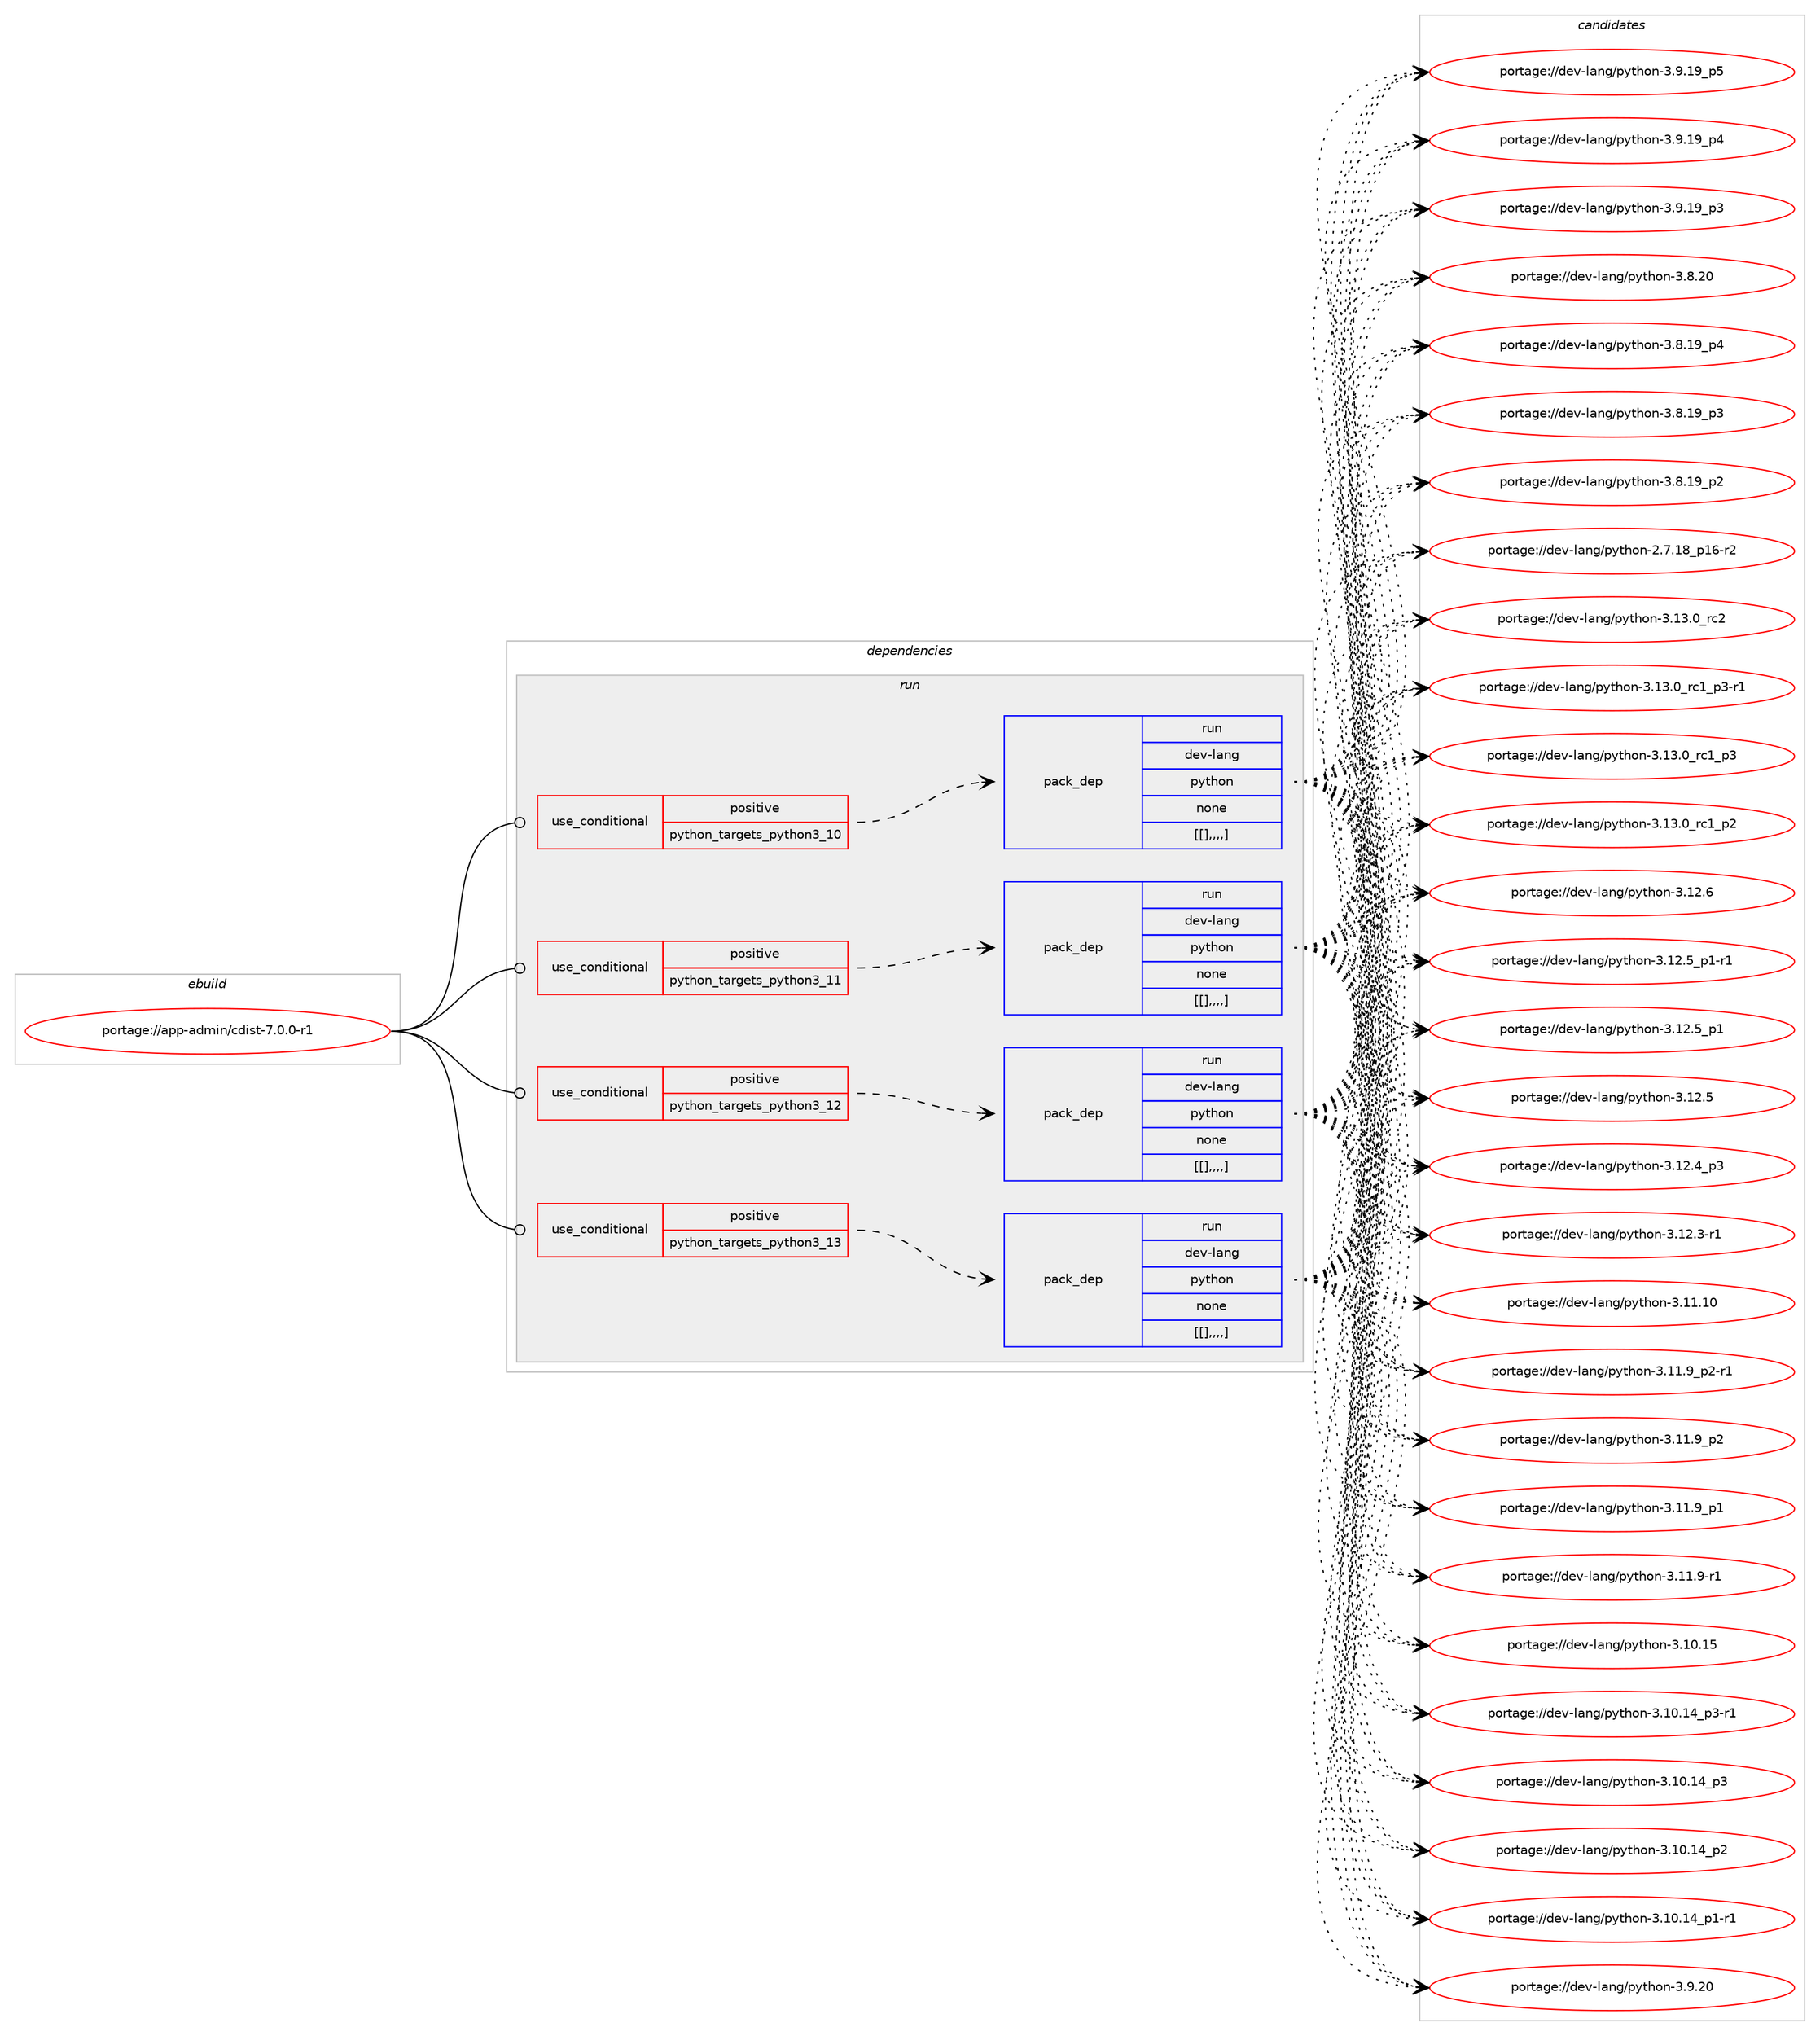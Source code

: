 digraph prolog {

# *************
# Graph options
# *************

newrank=true;
concentrate=true;
compound=true;
graph [rankdir=LR,fontname=Helvetica,fontsize=10,ranksep=1.5];#, ranksep=2.5, nodesep=0.2];
edge  [arrowhead=vee];
node  [fontname=Helvetica,fontsize=10];

# **********
# The ebuild
# **********

subgraph cluster_leftcol {
color=gray;
label=<<i>ebuild</i>>;
id [label="portage://app-admin/cdist-7.0.0-r1", color=red, width=4, href="../app-admin/cdist-7.0.0-r1.svg"];
}

# ****************
# The dependencies
# ****************

subgraph cluster_midcol {
color=gray;
label=<<i>dependencies</i>>;
subgraph cluster_compile {
fillcolor="#eeeeee";
style=filled;
label=<<i>compile</i>>;
}
subgraph cluster_compileandrun {
fillcolor="#eeeeee";
style=filled;
label=<<i>compile and run</i>>;
}
subgraph cluster_run {
fillcolor="#eeeeee";
style=filled;
label=<<i>run</i>>;
subgraph cond378 {
dependency2008 [label=<<TABLE BORDER="0" CELLBORDER="1" CELLSPACING="0" CELLPADDING="4"><TR><TD ROWSPAN="3" CELLPADDING="10">use_conditional</TD></TR><TR><TD>positive</TD></TR><TR><TD>python_targets_python3_10</TD></TR></TABLE>>, shape=none, color=red];
subgraph pack1625 {
dependency2009 [label=<<TABLE BORDER="0" CELLBORDER="1" CELLSPACING="0" CELLPADDING="4" WIDTH="220"><TR><TD ROWSPAN="6" CELLPADDING="30">pack_dep</TD></TR><TR><TD WIDTH="110">run</TD></TR><TR><TD>dev-lang</TD></TR><TR><TD>python</TD></TR><TR><TD>none</TD></TR><TR><TD>[[],,,,]</TD></TR></TABLE>>, shape=none, color=blue];
}
dependency2008:e -> dependency2009:w [weight=20,style="dashed",arrowhead="vee"];
}
id:e -> dependency2008:w [weight=20,style="solid",arrowhead="odot"];
subgraph cond379 {
dependency2010 [label=<<TABLE BORDER="0" CELLBORDER="1" CELLSPACING="0" CELLPADDING="4"><TR><TD ROWSPAN="3" CELLPADDING="10">use_conditional</TD></TR><TR><TD>positive</TD></TR><TR><TD>python_targets_python3_11</TD></TR></TABLE>>, shape=none, color=red];
subgraph pack1626 {
dependency2011 [label=<<TABLE BORDER="0" CELLBORDER="1" CELLSPACING="0" CELLPADDING="4" WIDTH="220"><TR><TD ROWSPAN="6" CELLPADDING="30">pack_dep</TD></TR><TR><TD WIDTH="110">run</TD></TR><TR><TD>dev-lang</TD></TR><TR><TD>python</TD></TR><TR><TD>none</TD></TR><TR><TD>[[],,,,]</TD></TR></TABLE>>, shape=none, color=blue];
}
dependency2010:e -> dependency2011:w [weight=20,style="dashed",arrowhead="vee"];
}
id:e -> dependency2010:w [weight=20,style="solid",arrowhead="odot"];
subgraph cond380 {
dependency2012 [label=<<TABLE BORDER="0" CELLBORDER="1" CELLSPACING="0" CELLPADDING="4"><TR><TD ROWSPAN="3" CELLPADDING="10">use_conditional</TD></TR><TR><TD>positive</TD></TR><TR><TD>python_targets_python3_12</TD></TR></TABLE>>, shape=none, color=red];
subgraph pack1627 {
dependency2013 [label=<<TABLE BORDER="0" CELLBORDER="1" CELLSPACING="0" CELLPADDING="4" WIDTH="220"><TR><TD ROWSPAN="6" CELLPADDING="30">pack_dep</TD></TR><TR><TD WIDTH="110">run</TD></TR><TR><TD>dev-lang</TD></TR><TR><TD>python</TD></TR><TR><TD>none</TD></TR><TR><TD>[[],,,,]</TD></TR></TABLE>>, shape=none, color=blue];
}
dependency2012:e -> dependency2013:w [weight=20,style="dashed",arrowhead="vee"];
}
id:e -> dependency2012:w [weight=20,style="solid",arrowhead="odot"];
subgraph cond381 {
dependency2014 [label=<<TABLE BORDER="0" CELLBORDER="1" CELLSPACING="0" CELLPADDING="4"><TR><TD ROWSPAN="3" CELLPADDING="10">use_conditional</TD></TR><TR><TD>positive</TD></TR><TR><TD>python_targets_python3_13</TD></TR></TABLE>>, shape=none, color=red];
subgraph pack1628 {
dependency2015 [label=<<TABLE BORDER="0" CELLBORDER="1" CELLSPACING="0" CELLPADDING="4" WIDTH="220"><TR><TD ROWSPAN="6" CELLPADDING="30">pack_dep</TD></TR><TR><TD WIDTH="110">run</TD></TR><TR><TD>dev-lang</TD></TR><TR><TD>python</TD></TR><TR><TD>none</TD></TR><TR><TD>[[],,,,]</TD></TR></TABLE>>, shape=none, color=blue];
}
dependency2014:e -> dependency2015:w [weight=20,style="dashed",arrowhead="vee"];
}
id:e -> dependency2014:w [weight=20,style="solid",arrowhead="odot"];
}
}

# **************
# The candidates
# **************

subgraph cluster_choices {
rank=same;
color=gray;
label=<<i>candidates</i>>;

subgraph choice1625 {
color=black;
nodesep=1;
choice10010111845108971101034711212111610411111045514649514648951149950 [label="portage://dev-lang/python-3.13.0_rc2", color=red, width=4,href="../dev-lang/python-3.13.0_rc2.svg"];
choice1001011184510897110103471121211161041111104551464951464895114994995112514511449 [label="portage://dev-lang/python-3.13.0_rc1_p3-r1", color=red, width=4,href="../dev-lang/python-3.13.0_rc1_p3-r1.svg"];
choice100101118451089711010347112121116104111110455146495146489511499499511251 [label="portage://dev-lang/python-3.13.0_rc1_p3", color=red, width=4,href="../dev-lang/python-3.13.0_rc1_p3.svg"];
choice100101118451089711010347112121116104111110455146495146489511499499511250 [label="portage://dev-lang/python-3.13.0_rc1_p2", color=red, width=4,href="../dev-lang/python-3.13.0_rc1_p2.svg"];
choice10010111845108971101034711212111610411111045514649504654 [label="portage://dev-lang/python-3.12.6", color=red, width=4,href="../dev-lang/python-3.12.6.svg"];
choice1001011184510897110103471121211161041111104551464950465395112494511449 [label="portage://dev-lang/python-3.12.5_p1-r1", color=red, width=4,href="../dev-lang/python-3.12.5_p1-r1.svg"];
choice100101118451089711010347112121116104111110455146495046539511249 [label="portage://dev-lang/python-3.12.5_p1", color=red, width=4,href="../dev-lang/python-3.12.5_p1.svg"];
choice10010111845108971101034711212111610411111045514649504653 [label="portage://dev-lang/python-3.12.5", color=red, width=4,href="../dev-lang/python-3.12.5.svg"];
choice100101118451089711010347112121116104111110455146495046529511251 [label="portage://dev-lang/python-3.12.4_p3", color=red, width=4,href="../dev-lang/python-3.12.4_p3.svg"];
choice100101118451089711010347112121116104111110455146495046514511449 [label="portage://dev-lang/python-3.12.3-r1", color=red, width=4,href="../dev-lang/python-3.12.3-r1.svg"];
choice1001011184510897110103471121211161041111104551464949464948 [label="portage://dev-lang/python-3.11.10", color=red, width=4,href="../dev-lang/python-3.11.10.svg"];
choice1001011184510897110103471121211161041111104551464949465795112504511449 [label="portage://dev-lang/python-3.11.9_p2-r1", color=red, width=4,href="../dev-lang/python-3.11.9_p2-r1.svg"];
choice100101118451089711010347112121116104111110455146494946579511250 [label="portage://dev-lang/python-3.11.9_p2", color=red, width=4,href="../dev-lang/python-3.11.9_p2.svg"];
choice100101118451089711010347112121116104111110455146494946579511249 [label="portage://dev-lang/python-3.11.9_p1", color=red, width=4,href="../dev-lang/python-3.11.9_p1.svg"];
choice100101118451089711010347112121116104111110455146494946574511449 [label="portage://dev-lang/python-3.11.9-r1", color=red, width=4,href="../dev-lang/python-3.11.9-r1.svg"];
choice1001011184510897110103471121211161041111104551464948464953 [label="portage://dev-lang/python-3.10.15", color=red, width=4,href="../dev-lang/python-3.10.15.svg"];
choice100101118451089711010347112121116104111110455146494846495295112514511449 [label="portage://dev-lang/python-3.10.14_p3-r1", color=red, width=4,href="../dev-lang/python-3.10.14_p3-r1.svg"];
choice10010111845108971101034711212111610411111045514649484649529511251 [label="portage://dev-lang/python-3.10.14_p3", color=red, width=4,href="../dev-lang/python-3.10.14_p3.svg"];
choice10010111845108971101034711212111610411111045514649484649529511250 [label="portage://dev-lang/python-3.10.14_p2", color=red, width=4,href="../dev-lang/python-3.10.14_p2.svg"];
choice100101118451089711010347112121116104111110455146494846495295112494511449 [label="portage://dev-lang/python-3.10.14_p1-r1", color=red, width=4,href="../dev-lang/python-3.10.14_p1-r1.svg"];
choice10010111845108971101034711212111610411111045514657465048 [label="portage://dev-lang/python-3.9.20", color=red, width=4,href="../dev-lang/python-3.9.20.svg"];
choice100101118451089711010347112121116104111110455146574649579511253 [label="portage://dev-lang/python-3.9.19_p5", color=red, width=4,href="../dev-lang/python-3.9.19_p5.svg"];
choice100101118451089711010347112121116104111110455146574649579511252 [label="portage://dev-lang/python-3.9.19_p4", color=red, width=4,href="../dev-lang/python-3.9.19_p4.svg"];
choice100101118451089711010347112121116104111110455146574649579511251 [label="portage://dev-lang/python-3.9.19_p3", color=red, width=4,href="../dev-lang/python-3.9.19_p3.svg"];
choice10010111845108971101034711212111610411111045514656465048 [label="portage://dev-lang/python-3.8.20", color=red, width=4,href="../dev-lang/python-3.8.20.svg"];
choice100101118451089711010347112121116104111110455146564649579511252 [label="portage://dev-lang/python-3.8.19_p4", color=red, width=4,href="../dev-lang/python-3.8.19_p4.svg"];
choice100101118451089711010347112121116104111110455146564649579511251 [label="portage://dev-lang/python-3.8.19_p3", color=red, width=4,href="../dev-lang/python-3.8.19_p3.svg"];
choice100101118451089711010347112121116104111110455146564649579511250 [label="portage://dev-lang/python-3.8.19_p2", color=red, width=4,href="../dev-lang/python-3.8.19_p2.svg"];
choice100101118451089711010347112121116104111110455046554649569511249544511450 [label="portage://dev-lang/python-2.7.18_p16-r2", color=red, width=4,href="../dev-lang/python-2.7.18_p16-r2.svg"];
dependency2009:e -> choice10010111845108971101034711212111610411111045514649514648951149950:w [style=dotted,weight="100"];
dependency2009:e -> choice1001011184510897110103471121211161041111104551464951464895114994995112514511449:w [style=dotted,weight="100"];
dependency2009:e -> choice100101118451089711010347112121116104111110455146495146489511499499511251:w [style=dotted,weight="100"];
dependency2009:e -> choice100101118451089711010347112121116104111110455146495146489511499499511250:w [style=dotted,weight="100"];
dependency2009:e -> choice10010111845108971101034711212111610411111045514649504654:w [style=dotted,weight="100"];
dependency2009:e -> choice1001011184510897110103471121211161041111104551464950465395112494511449:w [style=dotted,weight="100"];
dependency2009:e -> choice100101118451089711010347112121116104111110455146495046539511249:w [style=dotted,weight="100"];
dependency2009:e -> choice10010111845108971101034711212111610411111045514649504653:w [style=dotted,weight="100"];
dependency2009:e -> choice100101118451089711010347112121116104111110455146495046529511251:w [style=dotted,weight="100"];
dependency2009:e -> choice100101118451089711010347112121116104111110455146495046514511449:w [style=dotted,weight="100"];
dependency2009:e -> choice1001011184510897110103471121211161041111104551464949464948:w [style=dotted,weight="100"];
dependency2009:e -> choice1001011184510897110103471121211161041111104551464949465795112504511449:w [style=dotted,weight="100"];
dependency2009:e -> choice100101118451089711010347112121116104111110455146494946579511250:w [style=dotted,weight="100"];
dependency2009:e -> choice100101118451089711010347112121116104111110455146494946579511249:w [style=dotted,weight="100"];
dependency2009:e -> choice100101118451089711010347112121116104111110455146494946574511449:w [style=dotted,weight="100"];
dependency2009:e -> choice1001011184510897110103471121211161041111104551464948464953:w [style=dotted,weight="100"];
dependency2009:e -> choice100101118451089711010347112121116104111110455146494846495295112514511449:w [style=dotted,weight="100"];
dependency2009:e -> choice10010111845108971101034711212111610411111045514649484649529511251:w [style=dotted,weight="100"];
dependency2009:e -> choice10010111845108971101034711212111610411111045514649484649529511250:w [style=dotted,weight="100"];
dependency2009:e -> choice100101118451089711010347112121116104111110455146494846495295112494511449:w [style=dotted,weight="100"];
dependency2009:e -> choice10010111845108971101034711212111610411111045514657465048:w [style=dotted,weight="100"];
dependency2009:e -> choice100101118451089711010347112121116104111110455146574649579511253:w [style=dotted,weight="100"];
dependency2009:e -> choice100101118451089711010347112121116104111110455146574649579511252:w [style=dotted,weight="100"];
dependency2009:e -> choice100101118451089711010347112121116104111110455146574649579511251:w [style=dotted,weight="100"];
dependency2009:e -> choice10010111845108971101034711212111610411111045514656465048:w [style=dotted,weight="100"];
dependency2009:e -> choice100101118451089711010347112121116104111110455146564649579511252:w [style=dotted,weight="100"];
dependency2009:e -> choice100101118451089711010347112121116104111110455146564649579511251:w [style=dotted,weight="100"];
dependency2009:e -> choice100101118451089711010347112121116104111110455146564649579511250:w [style=dotted,weight="100"];
dependency2009:e -> choice100101118451089711010347112121116104111110455046554649569511249544511450:w [style=dotted,weight="100"];
}
subgraph choice1626 {
color=black;
nodesep=1;
choice10010111845108971101034711212111610411111045514649514648951149950 [label="portage://dev-lang/python-3.13.0_rc2", color=red, width=4,href="../dev-lang/python-3.13.0_rc2.svg"];
choice1001011184510897110103471121211161041111104551464951464895114994995112514511449 [label="portage://dev-lang/python-3.13.0_rc1_p3-r1", color=red, width=4,href="../dev-lang/python-3.13.0_rc1_p3-r1.svg"];
choice100101118451089711010347112121116104111110455146495146489511499499511251 [label="portage://dev-lang/python-3.13.0_rc1_p3", color=red, width=4,href="../dev-lang/python-3.13.0_rc1_p3.svg"];
choice100101118451089711010347112121116104111110455146495146489511499499511250 [label="portage://dev-lang/python-3.13.0_rc1_p2", color=red, width=4,href="../dev-lang/python-3.13.0_rc1_p2.svg"];
choice10010111845108971101034711212111610411111045514649504654 [label="portage://dev-lang/python-3.12.6", color=red, width=4,href="../dev-lang/python-3.12.6.svg"];
choice1001011184510897110103471121211161041111104551464950465395112494511449 [label="portage://dev-lang/python-3.12.5_p1-r1", color=red, width=4,href="../dev-lang/python-3.12.5_p1-r1.svg"];
choice100101118451089711010347112121116104111110455146495046539511249 [label="portage://dev-lang/python-3.12.5_p1", color=red, width=4,href="../dev-lang/python-3.12.5_p1.svg"];
choice10010111845108971101034711212111610411111045514649504653 [label="portage://dev-lang/python-3.12.5", color=red, width=4,href="../dev-lang/python-3.12.5.svg"];
choice100101118451089711010347112121116104111110455146495046529511251 [label="portage://dev-lang/python-3.12.4_p3", color=red, width=4,href="../dev-lang/python-3.12.4_p3.svg"];
choice100101118451089711010347112121116104111110455146495046514511449 [label="portage://dev-lang/python-3.12.3-r1", color=red, width=4,href="../dev-lang/python-3.12.3-r1.svg"];
choice1001011184510897110103471121211161041111104551464949464948 [label="portage://dev-lang/python-3.11.10", color=red, width=4,href="../dev-lang/python-3.11.10.svg"];
choice1001011184510897110103471121211161041111104551464949465795112504511449 [label="portage://dev-lang/python-3.11.9_p2-r1", color=red, width=4,href="../dev-lang/python-3.11.9_p2-r1.svg"];
choice100101118451089711010347112121116104111110455146494946579511250 [label="portage://dev-lang/python-3.11.9_p2", color=red, width=4,href="../dev-lang/python-3.11.9_p2.svg"];
choice100101118451089711010347112121116104111110455146494946579511249 [label="portage://dev-lang/python-3.11.9_p1", color=red, width=4,href="../dev-lang/python-3.11.9_p1.svg"];
choice100101118451089711010347112121116104111110455146494946574511449 [label="portage://dev-lang/python-3.11.9-r1", color=red, width=4,href="../dev-lang/python-3.11.9-r1.svg"];
choice1001011184510897110103471121211161041111104551464948464953 [label="portage://dev-lang/python-3.10.15", color=red, width=4,href="../dev-lang/python-3.10.15.svg"];
choice100101118451089711010347112121116104111110455146494846495295112514511449 [label="portage://dev-lang/python-3.10.14_p3-r1", color=red, width=4,href="../dev-lang/python-3.10.14_p3-r1.svg"];
choice10010111845108971101034711212111610411111045514649484649529511251 [label="portage://dev-lang/python-3.10.14_p3", color=red, width=4,href="../dev-lang/python-3.10.14_p3.svg"];
choice10010111845108971101034711212111610411111045514649484649529511250 [label="portage://dev-lang/python-3.10.14_p2", color=red, width=4,href="../dev-lang/python-3.10.14_p2.svg"];
choice100101118451089711010347112121116104111110455146494846495295112494511449 [label="portage://dev-lang/python-3.10.14_p1-r1", color=red, width=4,href="../dev-lang/python-3.10.14_p1-r1.svg"];
choice10010111845108971101034711212111610411111045514657465048 [label="portage://dev-lang/python-3.9.20", color=red, width=4,href="../dev-lang/python-3.9.20.svg"];
choice100101118451089711010347112121116104111110455146574649579511253 [label="portage://dev-lang/python-3.9.19_p5", color=red, width=4,href="../dev-lang/python-3.9.19_p5.svg"];
choice100101118451089711010347112121116104111110455146574649579511252 [label="portage://dev-lang/python-3.9.19_p4", color=red, width=4,href="../dev-lang/python-3.9.19_p4.svg"];
choice100101118451089711010347112121116104111110455146574649579511251 [label="portage://dev-lang/python-3.9.19_p3", color=red, width=4,href="../dev-lang/python-3.9.19_p3.svg"];
choice10010111845108971101034711212111610411111045514656465048 [label="portage://dev-lang/python-3.8.20", color=red, width=4,href="../dev-lang/python-3.8.20.svg"];
choice100101118451089711010347112121116104111110455146564649579511252 [label="portage://dev-lang/python-3.8.19_p4", color=red, width=4,href="../dev-lang/python-3.8.19_p4.svg"];
choice100101118451089711010347112121116104111110455146564649579511251 [label="portage://dev-lang/python-3.8.19_p3", color=red, width=4,href="../dev-lang/python-3.8.19_p3.svg"];
choice100101118451089711010347112121116104111110455146564649579511250 [label="portage://dev-lang/python-3.8.19_p2", color=red, width=4,href="../dev-lang/python-3.8.19_p2.svg"];
choice100101118451089711010347112121116104111110455046554649569511249544511450 [label="portage://dev-lang/python-2.7.18_p16-r2", color=red, width=4,href="../dev-lang/python-2.7.18_p16-r2.svg"];
dependency2011:e -> choice10010111845108971101034711212111610411111045514649514648951149950:w [style=dotted,weight="100"];
dependency2011:e -> choice1001011184510897110103471121211161041111104551464951464895114994995112514511449:w [style=dotted,weight="100"];
dependency2011:e -> choice100101118451089711010347112121116104111110455146495146489511499499511251:w [style=dotted,weight="100"];
dependency2011:e -> choice100101118451089711010347112121116104111110455146495146489511499499511250:w [style=dotted,weight="100"];
dependency2011:e -> choice10010111845108971101034711212111610411111045514649504654:w [style=dotted,weight="100"];
dependency2011:e -> choice1001011184510897110103471121211161041111104551464950465395112494511449:w [style=dotted,weight="100"];
dependency2011:e -> choice100101118451089711010347112121116104111110455146495046539511249:w [style=dotted,weight="100"];
dependency2011:e -> choice10010111845108971101034711212111610411111045514649504653:w [style=dotted,weight="100"];
dependency2011:e -> choice100101118451089711010347112121116104111110455146495046529511251:w [style=dotted,weight="100"];
dependency2011:e -> choice100101118451089711010347112121116104111110455146495046514511449:w [style=dotted,weight="100"];
dependency2011:e -> choice1001011184510897110103471121211161041111104551464949464948:w [style=dotted,weight="100"];
dependency2011:e -> choice1001011184510897110103471121211161041111104551464949465795112504511449:w [style=dotted,weight="100"];
dependency2011:e -> choice100101118451089711010347112121116104111110455146494946579511250:w [style=dotted,weight="100"];
dependency2011:e -> choice100101118451089711010347112121116104111110455146494946579511249:w [style=dotted,weight="100"];
dependency2011:e -> choice100101118451089711010347112121116104111110455146494946574511449:w [style=dotted,weight="100"];
dependency2011:e -> choice1001011184510897110103471121211161041111104551464948464953:w [style=dotted,weight="100"];
dependency2011:e -> choice100101118451089711010347112121116104111110455146494846495295112514511449:w [style=dotted,weight="100"];
dependency2011:e -> choice10010111845108971101034711212111610411111045514649484649529511251:w [style=dotted,weight="100"];
dependency2011:e -> choice10010111845108971101034711212111610411111045514649484649529511250:w [style=dotted,weight="100"];
dependency2011:e -> choice100101118451089711010347112121116104111110455146494846495295112494511449:w [style=dotted,weight="100"];
dependency2011:e -> choice10010111845108971101034711212111610411111045514657465048:w [style=dotted,weight="100"];
dependency2011:e -> choice100101118451089711010347112121116104111110455146574649579511253:w [style=dotted,weight="100"];
dependency2011:e -> choice100101118451089711010347112121116104111110455146574649579511252:w [style=dotted,weight="100"];
dependency2011:e -> choice100101118451089711010347112121116104111110455146574649579511251:w [style=dotted,weight="100"];
dependency2011:e -> choice10010111845108971101034711212111610411111045514656465048:w [style=dotted,weight="100"];
dependency2011:e -> choice100101118451089711010347112121116104111110455146564649579511252:w [style=dotted,weight="100"];
dependency2011:e -> choice100101118451089711010347112121116104111110455146564649579511251:w [style=dotted,weight="100"];
dependency2011:e -> choice100101118451089711010347112121116104111110455146564649579511250:w [style=dotted,weight="100"];
dependency2011:e -> choice100101118451089711010347112121116104111110455046554649569511249544511450:w [style=dotted,weight="100"];
}
subgraph choice1627 {
color=black;
nodesep=1;
choice10010111845108971101034711212111610411111045514649514648951149950 [label="portage://dev-lang/python-3.13.0_rc2", color=red, width=4,href="../dev-lang/python-3.13.0_rc2.svg"];
choice1001011184510897110103471121211161041111104551464951464895114994995112514511449 [label="portage://dev-lang/python-3.13.0_rc1_p3-r1", color=red, width=4,href="../dev-lang/python-3.13.0_rc1_p3-r1.svg"];
choice100101118451089711010347112121116104111110455146495146489511499499511251 [label="portage://dev-lang/python-3.13.0_rc1_p3", color=red, width=4,href="../dev-lang/python-3.13.0_rc1_p3.svg"];
choice100101118451089711010347112121116104111110455146495146489511499499511250 [label="portage://dev-lang/python-3.13.0_rc1_p2", color=red, width=4,href="../dev-lang/python-3.13.0_rc1_p2.svg"];
choice10010111845108971101034711212111610411111045514649504654 [label="portage://dev-lang/python-3.12.6", color=red, width=4,href="../dev-lang/python-3.12.6.svg"];
choice1001011184510897110103471121211161041111104551464950465395112494511449 [label="portage://dev-lang/python-3.12.5_p1-r1", color=red, width=4,href="../dev-lang/python-3.12.5_p1-r1.svg"];
choice100101118451089711010347112121116104111110455146495046539511249 [label="portage://dev-lang/python-3.12.5_p1", color=red, width=4,href="../dev-lang/python-3.12.5_p1.svg"];
choice10010111845108971101034711212111610411111045514649504653 [label="portage://dev-lang/python-3.12.5", color=red, width=4,href="../dev-lang/python-3.12.5.svg"];
choice100101118451089711010347112121116104111110455146495046529511251 [label="portage://dev-lang/python-3.12.4_p3", color=red, width=4,href="../dev-lang/python-3.12.4_p3.svg"];
choice100101118451089711010347112121116104111110455146495046514511449 [label="portage://dev-lang/python-3.12.3-r1", color=red, width=4,href="../dev-lang/python-3.12.3-r1.svg"];
choice1001011184510897110103471121211161041111104551464949464948 [label="portage://dev-lang/python-3.11.10", color=red, width=4,href="../dev-lang/python-3.11.10.svg"];
choice1001011184510897110103471121211161041111104551464949465795112504511449 [label="portage://dev-lang/python-3.11.9_p2-r1", color=red, width=4,href="../dev-lang/python-3.11.9_p2-r1.svg"];
choice100101118451089711010347112121116104111110455146494946579511250 [label="portage://dev-lang/python-3.11.9_p2", color=red, width=4,href="../dev-lang/python-3.11.9_p2.svg"];
choice100101118451089711010347112121116104111110455146494946579511249 [label="portage://dev-lang/python-3.11.9_p1", color=red, width=4,href="../dev-lang/python-3.11.9_p1.svg"];
choice100101118451089711010347112121116104111110455146494946574511449 [label="portage://dev-lang/python-3.11.9-r1", color=red, width=4,href="../dev-lang/python-3.11.9-r1.svg"];
choice1001011184510897110103471121211161041111104551464948464953 [label="portage://dev-lang/python-3.10.15", color=red, width=4,href="../dev-lang/python-3.10.15.svg"];
choice100101118451089711010347112121116104111110455146494846495295112514511449 [label="portage://dev-lang/python-3.10.14_p3-r1", color=red, width=4,href="../dev-lang/python-3.10.14_p3-r1.svg"];
choice10010111845108971101034711212111610411111045514649484649529511251 [label="portage://dev-lang/python-3.10.14_p3", color=red, width=4,href="../dev-lang/python-3.10.14_p3.svg"];
choice10010111845108971101034711212111610411111045514649484649529511250 [label="portage://dev-lang/python-3.10.14_p2", color=red, width=4,href="../dev-lang/python-3.10.14_p2.svg"];
choice100101118451089711010347112121116104111110455146494846495295112494511449 [label="portage://dev-lang/python-3.10.14_p1-r1", color=red, width=4,href="../dev-lang/python-3.10.14_p1-r1.svg"];
choice10010111845108971101034711212111610411111045514657465048 [label="portage://dev-lang/python-3.9.20", color=red, width=4,href="../dev-lang/python-3.9.20.svg"];
choice100101118451089711010347112121116104111110455146574649579511253 [label="portage://dev-lang/python-3.9.19_p5", color=red, width=4,href="../dev-lang/python-3.9.19_p5.svg"];
choice100101118451089711010347112121116104111110455146574649579511252 [label="portage://dev-lang/python-3.9.19_p4", color=red, width=4,href="../dev-lang/python-3.9.19_p4.svg"];
choice100101118451089711010347112121116104111110455146574649579511251 [label="portage://dev-lang/python-3.9.19_p3", color=red, width=4,href="../dev-lang/python-3.9.19_p3.svg"];
choice10010111845108971101034711212111610411111045514656465048 [label="portage://dev-lang/python-3.8.20", color=red, width=4,href="../dev-lang/python-3.8.20.svg"];
choice100101118451089711010347112121116104111110455146564649579511252 [label="portage://dev-lang/python-3.8.19_p4", color=red, width=4,href="../dev-lang/python-3.8.19_p4.svg"];
choice100101118451089711010347112121116104111110455146564649579511251 [label="portage://dev-lang/python-3.8.19_p3", color=red, width=4,href="../dev-lang/python-3.8.19_p3.svg"];
choice100101118451089711010347112121116104111110455146564649579511250 [label="portage://dev-lang/python-3.8.19_p2", color=red, width=4,href="../dev-lang/python-3.8.19_p2.svg"];
choice100101118451089711010347112121116104111110455046554649569511249544511450 [label="portage://dev-lang/python-2.7.18_p16-r2", color=red, width=4,href="../dev-lang/python-2.7.18_p16-r2.svg"];
dependency2013:e -> choice10010111845108971101034711212111610411111045514649514648951149950:w [style=dotted,weight="100"];
dependency2013:e -> choice1001011184510897110103471121211161041111104551464951464895114994995112514511449:w [style=dotted,weight="100"];
dependency2013:e -> choice100101118451089711010347112121116104111110455146495146489511499499511251:w [style=dotted,weight="100"];
dependency2013:e -> choice100101118451089711010347112121116104111110455146495146489511499499511250:w [style=dotted,weight="100"];
dependency2013:e -> choice10010111845108971101034711212111610411111045514649504654:w [style=dotted,weight="100"];
dependency2013:e -> choice1001011184510897110103471121211161041111104551464950465395112494511449:w [style=dotted,weight="100"];
dependency2013:e -> choice100101118451089711010347112121116104111110455146495046539511249:w [style=dotted,weight="100"];
dependency2013:e -> choice10010111845108971101034711212111610411111045514649504653:w [style=dotted,weight="100"];
dependency2013:e -> choice100101118451089711010347112121116104111110455146495046529511251:w [style=dotted,weight="100"];
dependency2013:e -> choice100101118451089711010347112121116104111110455146495046514511449:w [style=dotted,weight="100"];
dependency2013:e -> choice1001011184510897110103471121211161041111104551464949464948:w [style=dotted,weight="100"];
dependency2013:e -> choice1001011184510897110103471121211161041111104551464949465795112504511449:w [style=dotted,weight="100"];
dependency2013:e -> choice100101118451089711010347112121116104111110455146494946579511250:w [style=dotted,weight="100"];
dependency2013:e -> choice100101118451089711010347112121116104111110455146494946579511249:w [style=dotted,weight="100"];
dependency2013:e -> choice100101118451089711010347112121116104111110455146494946574511449:w [style=dotted,weight="100"];
dependency2013:e -> choice1001011184510897110103471121211161041111104551464948464953:w [style=dotted,weight="100"];
dependency2013:e -> choice100101118451089711010347112121116104111110455146494846495295112514511449:w [style=dotted,weight="100"];
dependency2013:e -> choice10010111845108971101034711212111610411111045514649484649529511251:w [style=dotted,weight="100"];
dependency2013:e -> choice10010111845108971101034711212111610411111045514649484649529511250:w [style=dotted,weight="100"];
dependency2013:e -> choice100101118451089711010347112121116104111110455146494846495295112494511449:w [style=dotted,weight="100"];
dependency2013:e -> choice10010111845108971101034711212111610411111045514657465048:w [style=dotted,weight="100"];
dependency2013:e -> choice100101118451089711010347112121116104111110455146574649579511253:w [style=dotted,weight="100"];
dependency2013:e -> choice100101118451089711010347112121116104111110455146574649579511252:w [style=dotted,weight="100"];
dependency2013:e -> choice100101118451089711010347112121116104111110455146574649579511251:w [style=dotted,weight="100"];
dependency2013:e -> choice10010111845108971101034711212111610411111045514656465048:w [style=dotted,weight="100"];
dependency2013:e -> choice100101118451089711010347112121116104111110455146564649579511252:w [style=dotted,weight="100"];
dependency2013:e -> choice100101118451089711010347112121116104111110455146564649579511251:w [style=dotted,weight="100"];
dependency2013:e -> choice100101118451089711010347112121116104111110455146564649579511250:w [style=dotted,weight="100"];
dependency2013:e -> choice100101118451089711010347112121116104111110455046554649569511249544511450:w [style=dotted,weight="100"];
}
subgraph choice1628 {
color=black;
nodesep=1;
choice10010111845108971101034711212111610411111045514649514648951149950 [label="portage://dev-lang/python-3.13.0_rc2", color=red, width=4,href="../dev-lang/python-3.13.0_rc2.svg"];
choice1001011184510897110103471121211161041111104551464951464895114994995112514511449 [label="portage://dev-lang/python-3.13.0_rc1_p3-r1", color=red, width=4,href="../dev-lang/python-3.13.0_rc1_p3-r1.svg"];
choice100101118451089711010347112121116104111110455146495146489511499499511251 [label="portage://dev-lang/python-3.13.0_rc1_p3", color=red, width=4,href="../dev-lang/python-3.13.0_rc1_p3.svg"];
choice100101118451089711010347112121116104111110455146495146489511499499511250 [label="portage://dev-lang/python-3.13.0_rc1_p2", color=red, width=4,href="../dev-lang/python-3.13.0_rc1_p2.svg"];
choice10010111845108971101034711212111610411111045514649504654 [label="portage://dev-lang/python-3.12.6", color=red, width=4,href="../dev-lang/python-3.12.6.svg"];
choice1001011184510897110103471121211161041111104551464950465395112494511449 [label="portage://dev-lang/python-3.12.5_p1-r1", color=red, width=4,href="../dev-lang/python-3.12.5_p1-r1.svg"];
choice100101118451089711010347112121116104111110455146495046539511249 [label="portage://dev-lang/python-3.12.5_p1", color=red, width=4,href="../dev-lang/python-3.12.5_p1.svg"];
choice10010111845108971101034711212111610411111045514649504653 [label="portage://dev-lang/python-3.12.5", color=red, width=4,href="../dev-lang/python-3.12.5.svg"];
choice100101118451089711010347112121116104111110455146495046529511251 [label="portage://dev-lang/python-3.12.4_p3", color=red, width=4,href="../dev-lang/python-3.12.4_p3.svg"];
choice100101118451089711010347112121116104111110455146495046514511449 [label="portage://dev-lang/python-3.12.3-r1", color=red, width=4,href="../dev-lang/python-3.12.3-r1.svg"];
choice1001011184510897110103471121211161041111104551464949464948 [label="portage://dev-lang/python-3.11.10", color=red, width=4,href="../dev-lang/python-3.11.10.svg"];
choice1001011184510897110103471121211161041111104551464949465795112504511449 [label="portage://dev-lang/python-3.11.9_p2-r1", color=red, width=4,href="../dev-lang/python-3.11.9_p2-r1.svg"];
choice100101118451089711010347112121116104111110455146494946579511250 [label="portage://dev-lang/python-3.11.9_p2", color=red, width=4,href="../dev-lang/python-3.11.9_p2.svg"];
choice100101118451089711010347112121116104111110455146494946579511249 [label="portage://dev-lang/python-3.11.9_p1", color=red, width=4,href="../dev-lang/python-3.11.9_p1.svg"];
choice100101118451089711010347112121116104111110455146494946574511449 [label="portage://dev-lang/python-3.11.9-r1", color=red, width=4,href="../dev-lang/python-3.11.9-r1.svg"];
choice1001011184510897110103471121211161041111104551464948464953 [label="portage://dev-lang/python-3.10.15", color=red, width=4,href="../dev-lang/python-3.10.15.svg"];
choice100101118451089711010347112121116104111110455146494846495295112514511449 [label="portage://dev-lang/python-3.10.14_p3-r1", color=red, width=4,href="../dev-lang/python-3.10.14_p3-r1.svg"];
choice10010111845108971101034711212111610411111045514649484649529511251 [label="portage://dev-lang/python-3.10.14_p3", color=red, width=4,href="../dev-lang/python-3.10.14_p3.svg"];
choice10010111845108971101034711212111610411111045514649484649529511250 [label="portage://dev-lang/python-3.10.14_p2", color=red, width=4,href="../dev-lang/python-3.10.14_p2.svg"];
choice100101118451089711010347112121116104111110455146494846495295112494511449 [label="portage://dev-lang/python-3.10.14_p1-r1", color=red, width=4,href="../dev-lang/python-3.10.14_p1-r1.svg"];
choice10010111845108971101034711212111610411111045514657465048 [label="portage://dev-lang/python-3.9.20", color=red, width=4,href="../dev-lang/python-3.9.20.svg"];
choice100101118451089711010347112121116104111110455146574649579511253 [label="portage://dev-lang/python-3.9.19_p5", color=red, width=4,href="../dev-lang/python-3.9.19_p5.svg"];
choice100101118451089711010347112121116104111110455146574649579511252 [label="portage://dev-lang/python-3.9.19_p4", color=red, width=4,href="../dev-lang/python-3.9.19_p4.svg"];
choice100101118451089711010347112121116104111110455146574649579511251 [label="portage://dev-lang/python-3.9.19_p3", color=red, width=4,href="../dev-lang/python-3.9.19_p3.svg"];
choice10010111845108971101034711212111610411111045514656465048 [label="portage://dev-lang/python-3.8.20", color=red, width=4,href="../dev-lang/python-3.8.20.svg"];
choice100101118451089711010347112121116104111110455146564649579511252 [label="portage://dev-lang/python-3.8.19_p4", color=red, width=4,href="../dev-lang/python-3.8.19_p4.svg"];
choice100101118451089711010347112121116104111110455146564649579511251 [label="portage://dev-lang/python-3.8.19_p3", color=red, width=4,href="../dev-lang/python-3.8.19_p3.svg"];
choice100101118451089711010347112121116104111110455146564649579511250 [label="portage://dev-lang/python-3.8.19_p2", color=red, width=4,href="../dev-lang/python-3.8.19_p2.svg"];
choice100101118451089711010347112121116104111110455046554649569511249544511450 [label="portage://dev-lang/python-2.7.18_p16-r2", color=red, width=4,href="../dev-lang/python-2.7.18_p16-r2.svg"];
dependency2015:e -> choice10010111845108971101034711212111610411111045514649514648951149950:w [style=dotted,weight="100"];
dependency2015:e -> choice1001011184510897110103471121211161041111104551464951464895114994995112514511449:w [style=dotted,weight="100"];
dependency2015:e -> choice100101118451089711010347112121116104111110455146495146489511499499511251:w [style=dotted,weight="100"];
dependency2015:e -> choice100101118451089711010347112121116104111110455146495146489511499499511250:w [style=dotted,weight="100"];
dependency2015:e -> choice10010111845108971101034711212111610411111045514649504654:w [style=dotted,weight="100"];
dependency2015:e -> choice1001011184510897110103471121211161041111104551464950465395112494511449:w [style=dotted,weight="100"];
dependency2015:e -> choice100101118451089711010347112121116104111110455146495046539511249:w [style=dotted,weight="100"];
dependency2015:e -> choice10010111845108971101034711212111610411111045514649504653:w [style=dotted,weight="100"];
dependency2015:e -> choice100101118451089711010347112121116104111110455146495046529511251:w [style=dotted,weight="100"];
dependency2015:e -> choice100101118451089711010347112121116104111110455146495046514511449:w [style=dotted,weight="100"];
dependency2015:e -> choice1001011184510897110103471121211161041111104551464949464948:w [style=dotted,weight="100"];
dependency2015:e -> choice1001011184510897110103471121211161041111104551464949465795112504511449:w [style=dotted,weight="100"];
dependency2015:e -> choice100101118451089711010347112121116104111110455146494946579511250:w [style=dotted,weight="100"];
dependency2015:e -> choice100101118451089711010347112121116104111110455146494946579511249:w [style=dotted,weight="100"];
dependency2015:e -> choice100101118451089711010347112121116104111110455146494946574511449:w [style=dotted,weight="100"];
dependency2015:e -> choice1001011184510897110103471121211161041111104551464948464953:w [style=dotted,weight="100"];
dependency2015:e -> choice100101118451089711010347112121116104111110455146494846495295112514511449:w [style=dotted,weight="100"];
dependency2015:e -> choice10010111845108971101034711212111610411111045514649484649529511251:w [style=dotted,weight="100"];
dependency2015:e -> choice10010111845108971101034711212111610411111045514649484649529511250:w [style=dotted,weight="100"];
dependency2015:e -> choice100101118451089711010347112121116104111110455146494846495295112494511449:w [style=dotted,weight="100"];
dependency2015:e -> choice10010111845108971101034711212111610411111045514657465048:w [style=dotted,weight="100"];
dependency2015:e -> choice100101118451089711010347112121116104111110455146574649579511253:w [style=dotted,weight="100"];
dependency2015:e -> choice100101118451089711010347112121116104111110455146574649579511252:w [style=dotted,weight="100"];
dependency2015:e -> choice100101118451089711010347112121116104111110455146574649579511251:w [style=dotted,weight="100"];
dependency2015:e -> choice10010111845108971101034711212111610411111045514656465048:w [style=dotted,weight="100"];
dependency2015:e -> choice100101118451089711010347112121116104111110455146564649579511252:w [style=dotted,weight="100"];
dependency2015:e -> choice100101118451089711010347112121116104111110455146564649579511251:w [style=dotted,weight="100"];
dependency2015:e -> choice100101118451089711010347112121116104111110455146564649579511250:w [style=dotted,weight="100"];
dependency2015:e -> choice100101118451089711010347112121116104111110455046554649569511249544511450:w [style=dotted,weight="100"];
}
}

}
